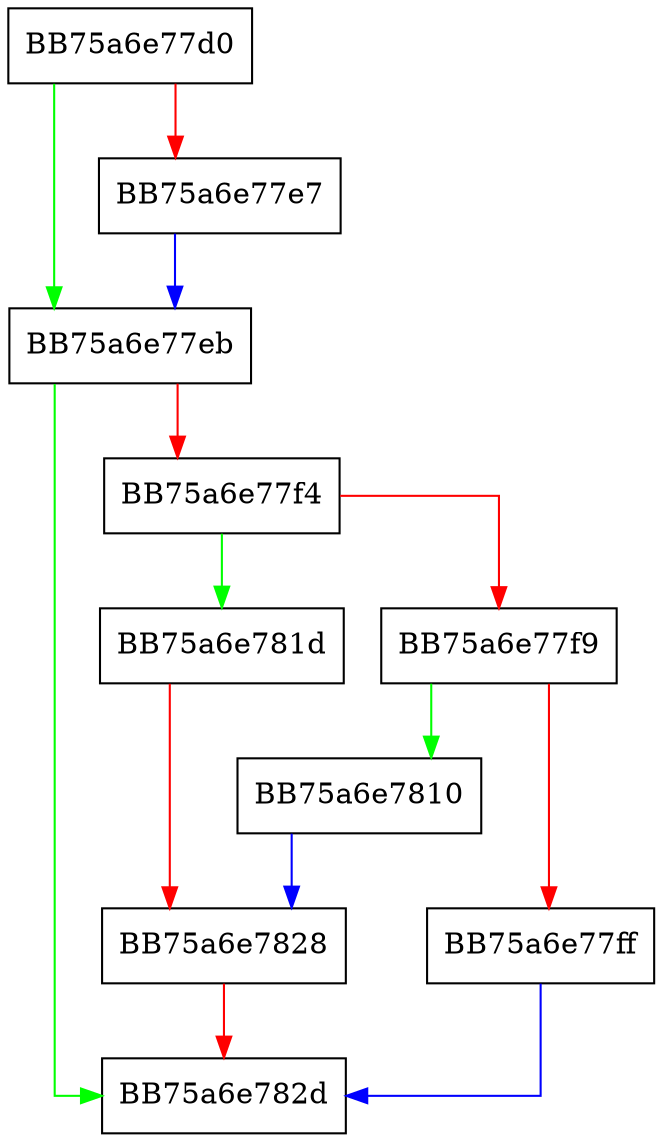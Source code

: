 digraph GetQWORD {
  node [shape="box"];
  graph [splines=ortho];
  BB75a6e77d0 -> BB75a6e77eb [color="green"];
  BB75a6e77d0 -> BB75a6e77e7 [color="red"];
  BB75a6e77e7 -> BB75a6e77eb [color="blue"];
  BB75a6e77eb -> BB75a6e782d [color="green"];
  BB75a6e77eb -> BB75a6e77f4 [color="red"];
  BB75a6e77f4 -> BB75a6e781d [color="green"];
  BB75a6e77f4 -> BB75a6e77f9 [color="red"];
  BB75a6e77f9 -> BB75a6e7810 [color="green"];
  BB75a6e77f9 -> BB75a6e77ff [color="red"];
  BB75a6e77ff -> BB75a6e782d [color="blue"];
  BB75a6e7810 -> BB75a6e7828 [color="blue"];
  BB75a6e781d -> BB75a6e7828 [color="red"];
  BB75a6e7828 -> BB75a6e782d [color="red"];
}